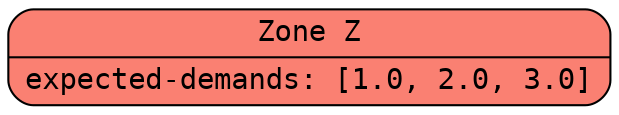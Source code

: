 digraph {
  node [shape=Mrecord, style=filled, fillcolor=salmon, fontname=courier];
  "zone_Z" [label="{ Zone Z | expected-demands: [1.0, 2.0, 3.0] }"];
}

